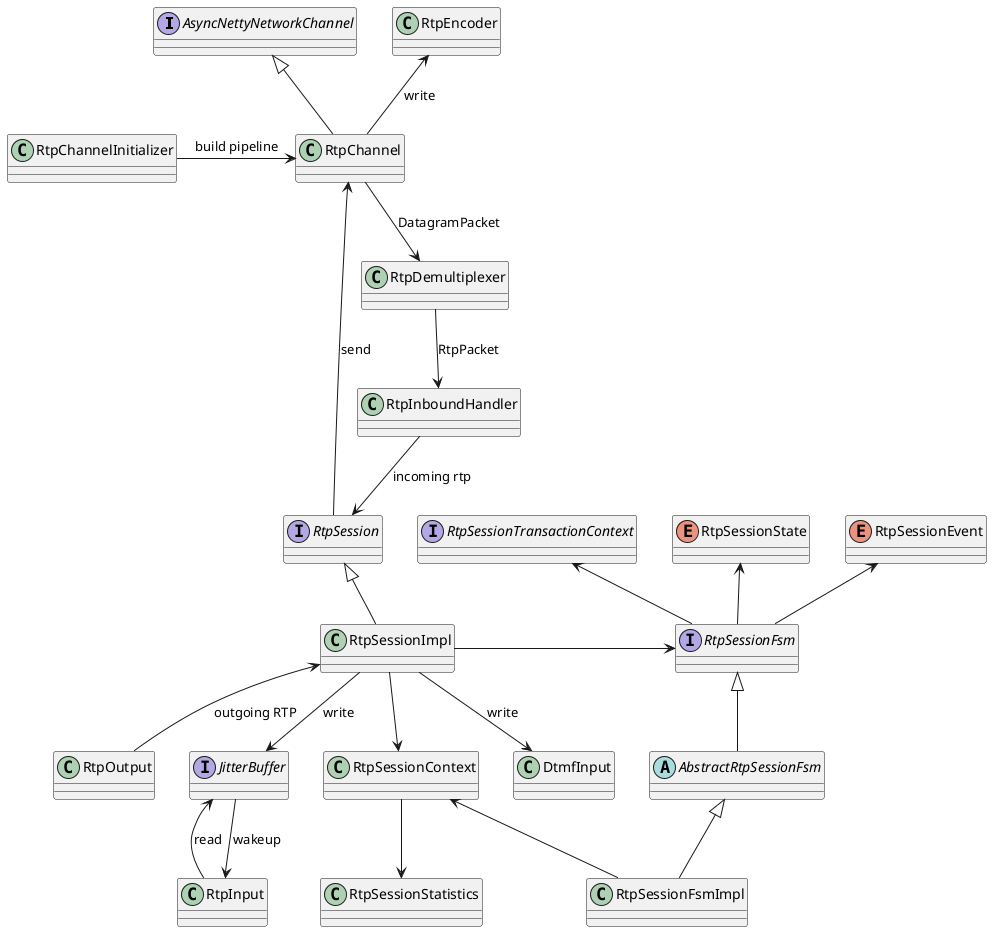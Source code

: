 @startuml
interface AsyncNettyNetworkChannel
class RtpChannel
class RtpChannelInitializer

class RtpDemultiplexer
class RtpInboundHandler
class RtpEncoder

interface RtpSession
class RtpSessionImpl
class RtpSessionContext
class RtpSessionStatistics

interface RtpSessionFsm
abstract class AbstractRtpSessionFsm
class RtpSessionFsmImpl
enum RtpSessionState
enum RtpSessionEvent
interface RtpSessionTransactionContext

interface JitterBuffer
class DtmfInput
class RtpInput
class RtpOutput

AsyncNettyNetworkChannel <|-- RtpChannel
RtpChannelInitializer -> RtpChannel : build pipeline
RtpChannel --> RtpDemultiplexer : DatagramPacket
RtpDemultiplexer --> RtpInboundHandler : RtpPacket
RtpInboundHandler --> RtpSession : incoming rtp
RtpEncoder <-- RtpChannel : write
RtpChannel <-- RtpSession : send

RtpSession <|-- RtpSessionImpl
RtpSessionImpl -> RtpSessionFsm

RtpSessionImpl --> RtpSessionContext
RtpSessionContext --> RtpSessionStatistics

RtpSessionImpl <-- RtpOutput : outgoing RTP
RtpSessionImpl --> JitterBuffer : write
RtpSessionImpl --> DtmfInput : write
JitterBuffer --> RtpInput : wakeup
JitterBuffer <-- RtpInput : read

RtpSessionFsm <|-- AbstractRtpSessionFsm
AbstractRtpSessionFsm <|-- RtpSessionFsmImpl
RtpSessionState <-- RtpSessionFsm
RtpSessionEvent <-- RtpSessionFsm
RtpSessionTransactionContext <-- RtpSessionFsm
RtpSessionContext <-- RtpSessionFsmImpl
@enduml